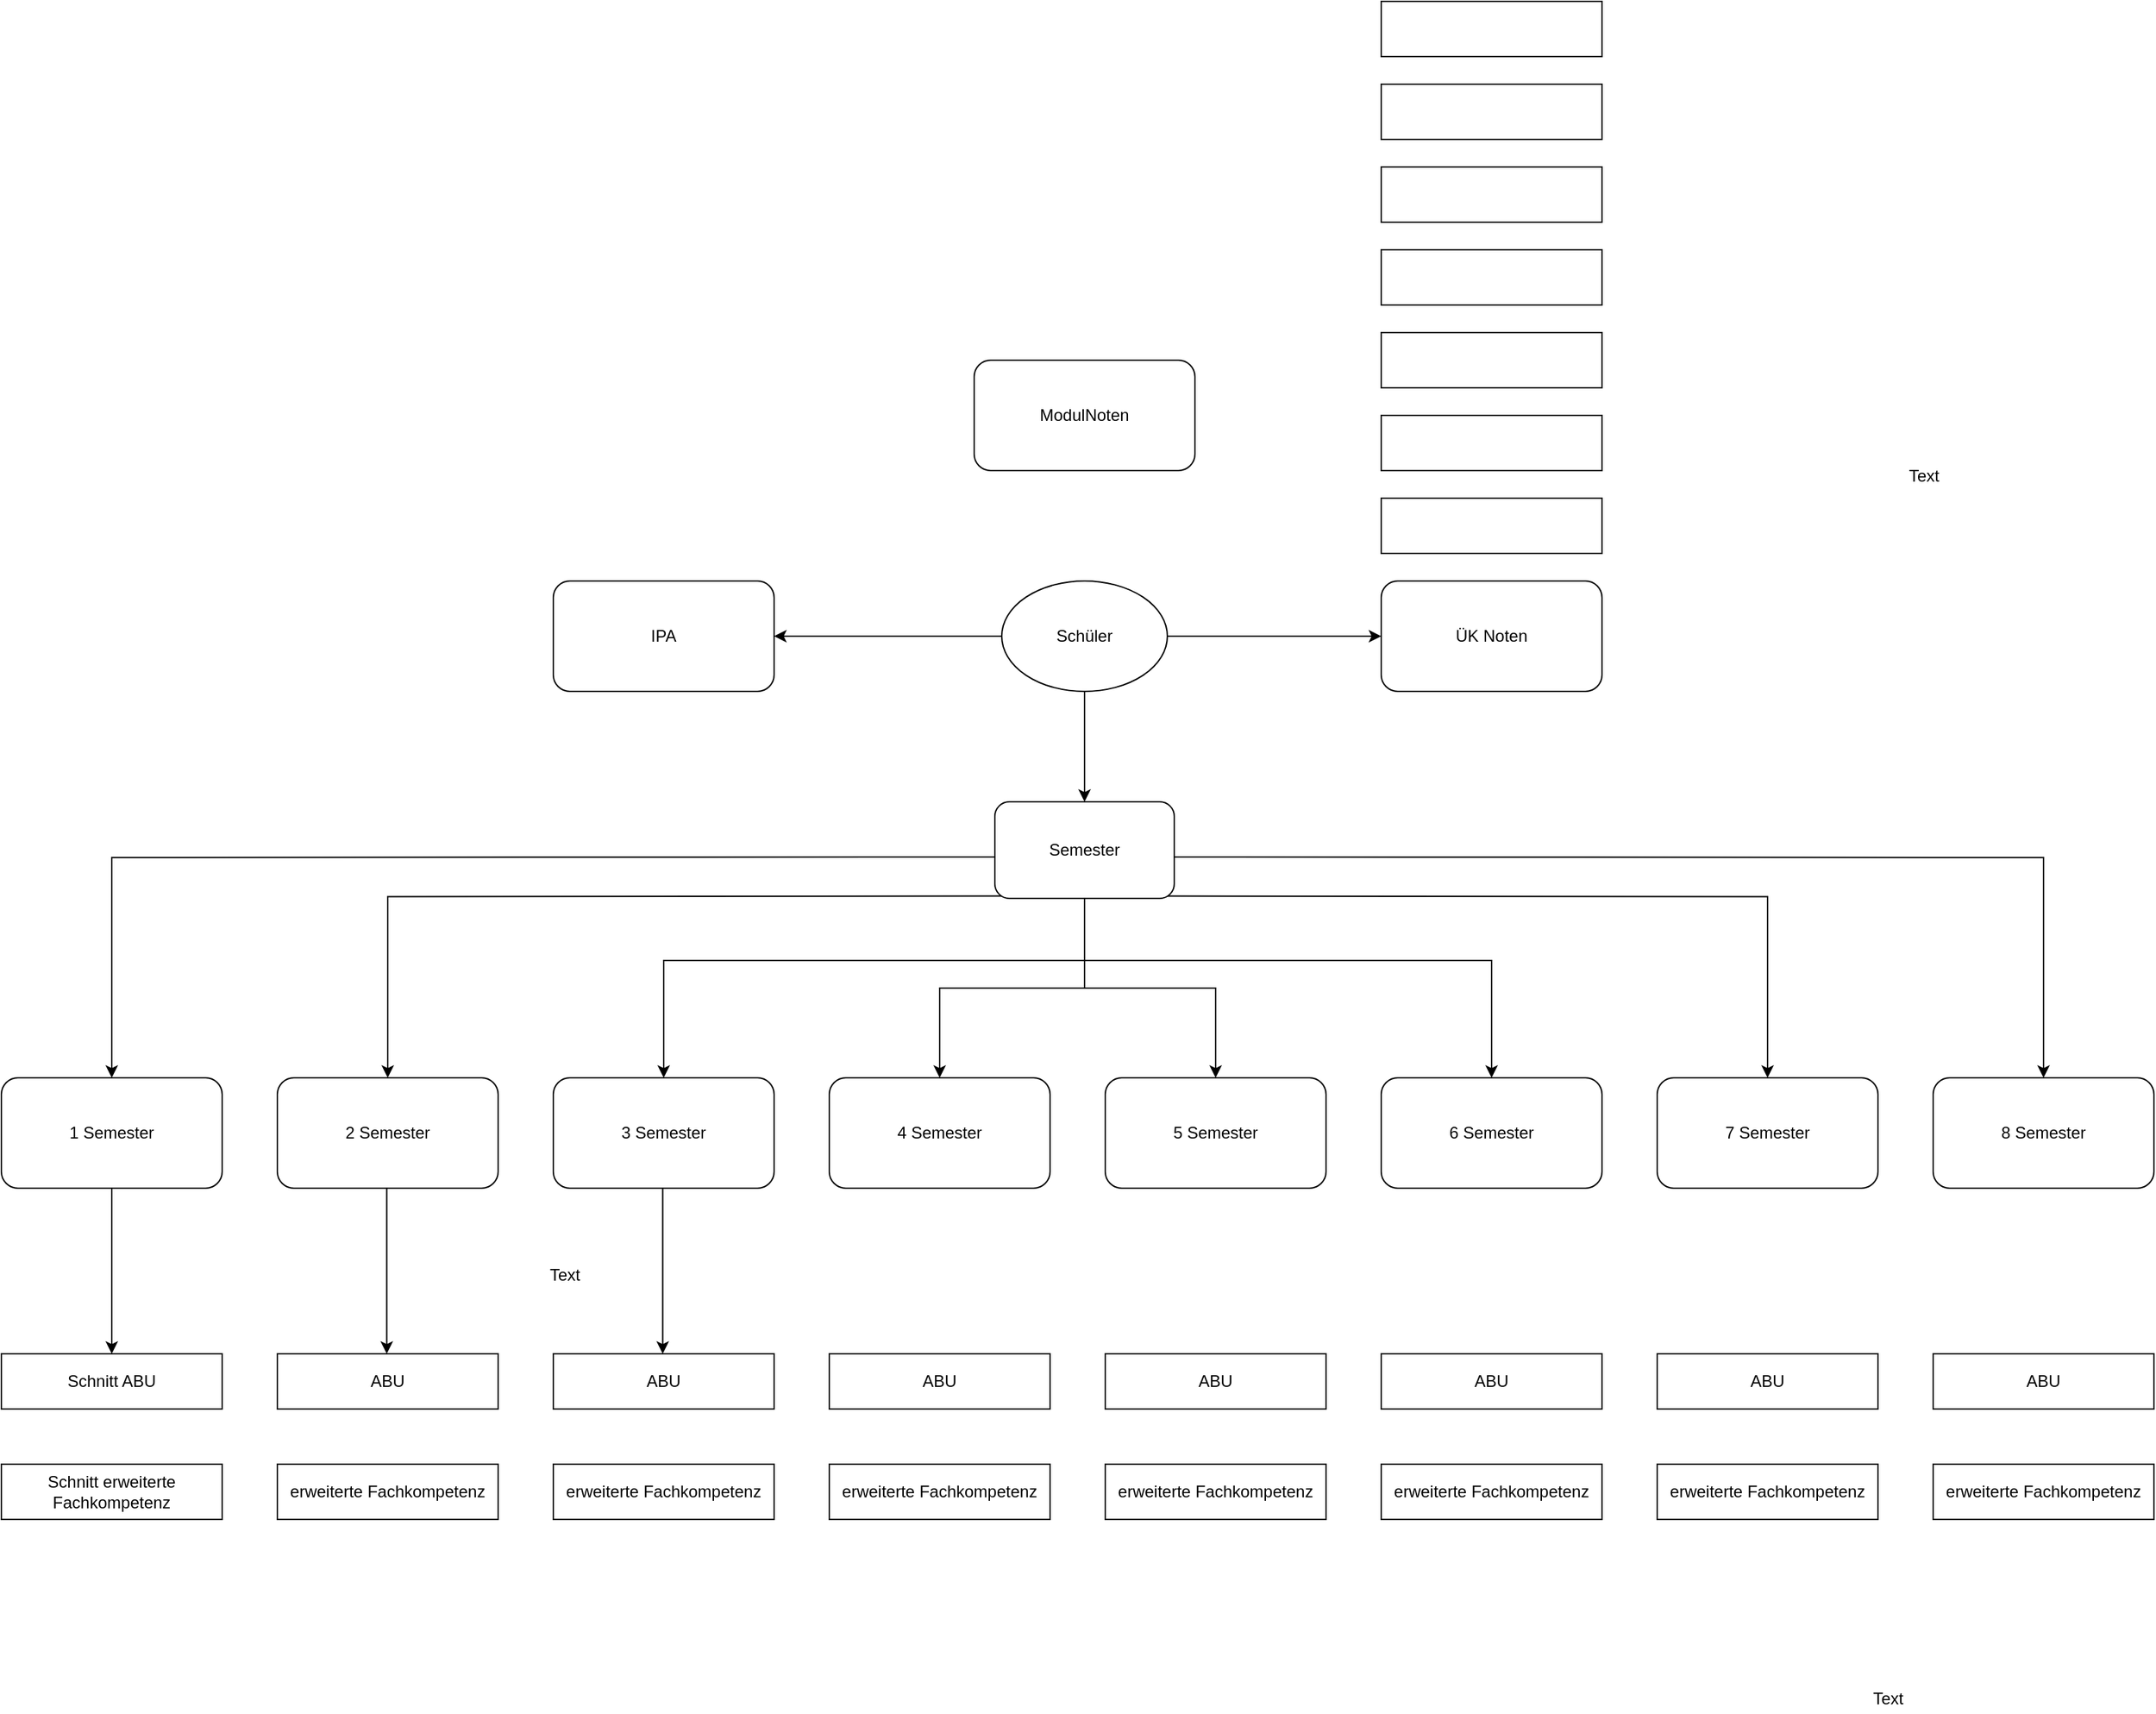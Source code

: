 <mxfile version="13.3.6" type="device"><diagram id="FA2pvbJVnhHUstmJ9Ocf" name="Page-1"><mxGraphModel dx="2708" dy="2048" grid="1" gridSize="10" guides="1" tooltips="1" connect="1" arrows="1" fold="1" page="1" pageScale="1" pageWidth="827" pageHeight="1169" math="0" shadow="0"><root><mxCell id="0"/><mxCell id="1" parent="0"/><mxCell id="WGM4-kCEjhzOVZ1KZP3T-5" value="4 Semester" style="rounded=1;whiteSpace=wrap;html=1;" vertex="1" parent="1"><mxGeometry x="200" y="480" width="160" height="80" as="geometry"/></mxCell><mxCell id="WGM4-kCEjhzOVZ1KZP3T-6" value="3 Semester" style="rounded=1;whiteSpace=wrap;html=1;" vertex="1" parent="1"><mxGeometry y="480" width="160" height="80" as="geometry"/></mxCell><mxCell id="WGM4-kCEjhzOVZ1KZP3T-99" style="edgeStyle=orthogonalEdgeStyle;rounded=0;orthogonalLoop=1;jettySize=auto;html=1;entryX=0.5;entryY=0;entryDx=0;entryDy=0;" edge="1" parent="1" source="WGM4-kCEjhzOVZ1KZP3T-7" target="WGM4-kCEjhzOVZ1KZP3T-17"><mxGeometry relative="1" as="geometry"/></mxCell><mxCell id="WGM4-kCEjhzOVZ1KZP3T-7" value="1 Semester" style="rounded=1;whiteSpace=wrap;html=1;" vertex="1" parent="1"><mxGeometry x="-400" y="480" width="160" height="80" as="geometry"/></mxCell><mxCell id="WGM4-kCEjhzOVZ1KZP3T-8" value="2 Semester" style="rounded=1;whiteSpace=wrap;html=1;" vertex="1" parent="1"><mxGeometry x="-200" y="480" width="160" height="80" as="geometry"/></mxCell><mxCell id="WGM4-kCEjhzOVZ1KZP3T-9" value="5 Semester" style="rounded=1;whiteSpace=wrap;html=1;" vertex="1" parent="1"><mxGeometry x="400" y="480" width="160" height="80" as="geometry"/></mxCell><mxCell id="WGM4-kCEjhzOVZ1KZP3T-10" value="6 Semester" style="rounded=1;whiteSpace=wrap;html=1;" vertex="1" parent="1"><mxGeometry x="600" y="480" width="160" height="80" as="geometry"/></mxCell><mxCell id="WGM4-kCEjhzOVZ1KZP3T-11" value="7 Semester" style="rounded=1;whiteSpace=wrap;html=1;" vertex="1" parent="1"><mxGeometry x="800" y="480" width="160" height="80" as="geometry"/></mxCell><mxCell id="WGM4-kCEjhzOVZ1KZP3T-12" value="8 Semester" style="rounded=1;whiteSpace=wrap;html=1;" vertex="1" parent="1"><mxGeometry x="1000" y="480" width="160" height="80" as="geometry"/></mxCell><mxCell id="WGM4-kCEjhzOVZ1KZP3T-17" value="Schnitt ABU" style="rounded=0;whiteSpace=wrap;html=1;" vertex="1" parent="1"><mxGeometry x="-400" y="680" width="160" height="40" as="geometry"/></mxCell><mxCell id="WGM4-kCEjhzOVZ1KZP3T-18" value="Schnitt erweiterte Fachkompetenz" style="rounded=0;whiteSpace=wrap;html=1;" vertex="1" parent="1"><mxGeometry x="-400" y="760" width="160" height="40" as="geometry"/></mxCell><mxCell id="WGM4-kCEjhzOVZ1KZP3T-50" style="edgeStyle=orthogonalEdgeStyle;rounded=0;orthogonalLoop=1;jettySize=auto;html=1;" edge="1" parent="1" target="WGM4-kCEjhzOVZ1KZP3T-7"><mxGeometry relative="1" as="geometry"><mxPoint x="320.0" y="319.941" as="sourcePoint"/></mxGeometry></mxCell><mxCell id="WGM4-kCEjhzOVZ1KZP3T-51" style="edgeStyle=orthogonalEdgeStyle;rounded=0;orthogonalLoop=1;jettySize=auto;html=1;exitX=0;exitY=1;exitDx=0;exitDy=0;entryX=0.5;entryY=0;entryDx=0;entryDy=0;" edge="1" parent="1" target="WGM4-kCEjhzOVZ1KZP3T-8"><mxGeometry relative="1" as="geometry"><mxPoint x="337.574" y="348.284" as="sourcePoint"/></mxGeometry></mxCell><mxCell id="WGM4-kCEjhzOVZ1KZP3T-59" style="edgeStyle=orthogonalEdgeStyle;rounded=0;orthogonalLoop=1;jettySize=auto;html=1;" edge="1" parent="1" target="WGM4-kCEjhzOVZ1KZP3T-12"><mxGeometry relative="1" as="geometry"><mxPoint x="440.0" y="319.941" as="sourcePoint"/></mxGeometry></mxCell><mxCell id="WGM4-kCEjhzOVZ1KZP3T-60" style="edgeStyle=orthogonalEdgeStyle;rounded=0;orthogonalLoop=1;jettySize=auto;html=1;exitX=1;exitY=1;exitDx=0;exitDy=0;entryX=0.5;entryY=0;entryDx=0;entryDy=0;" edge="1" parent="1" target="WGM4-kCEjhzOVZ1KZP3T-11"><mxGeometry relative="1" as="geometry"><mxPoint x="422.426" y="348.284" as="sourcePoint"/></mxGeometry></mxCell><mxCell id="WGM4-kCEjhzOVZ1KZP3T-23" value="IPA" style="rounded=1;whiteSpace=wrap;html=1;" vertex="1" parent="1"><mxGeometry y="120" width="160" height="80" as="geometry"/></mxCell><mxCell id="WGM4-kCEjhzOVZ1KZP3T-24" value="ÜK Noten" style="rounded=1;whiteSpace=wrap;html=1;" vertex="1" parent="1"><mxGeometry x="600" y="120" width="160" height="80" as="geometry"/></mxCell><mxCell id="WGM4-kCEjhzOVZ1KZP3T-26" value="ABU" style="rounded=0;whiteSpace=wrap;html=1;" vertex="1" parent="1"><mxGeometry x="-200" y="680" width="160" height="40" as="geometry"/></mxCell><mxCell id="WGM4-kCEjhzOVZ1KZP3T-27" value="erweiterte Fachkompetenz" style="rounded=0;whiteSpace=wrap;html=1;" vertex="1" parent="1"><mxGeometry x="-200" y="760" width="160" height="40" as="geometry"/></mxCell><mxCell id="WGM4-kCEjhzOVZ1KZP3T-29" value="ABU" style="rounded=0;whiteSpace=wrap;html=1;" vertex="1" parent="1"><mxGeometry y="680" width="160" height="40" as="geometry"/></mxCell><mxCell id="WGM4-kCEjhzOVZ1KZP3T-30" value="erweiterte Fachkompetenz" style="rounded=0;whiteSpace=wrap;html=1;" vertex="1" parent="1"><mxGeometry y="760" width="160" height="40" as="geometry"/></mxCell><mxCell id="WGM4-kCEjhzOVZ1KZP3T-32" value="ABU" style="rounded=0;whiteSpace=wrap;html=1;" vertex="1" parent="1"><mxGeometry x="200" y="680" width="160" height="40" as="geometry"/></mxCell><mxCell id="WGM4-kCEjhzOVZ1KZP3T-33" value="erweiterte Fachkompetenz" style="rounded=0;whiteSpace=wrap;html=1;" vertex="1" parent="1"><mxGeometry x="200" y="760" width="160" height="40" as="geometry"/></mxCell><mxCell id="WGM4-kCEjhzOVZ1KZP3T-38" value="ABU" style="rounded=0;whiteSpace=wrap;html=1;" vertex="1" parent="1"><mxGeometry x="400" y="680" width="160" height="40" as="geometry"/></mxCell><mxCell id="WGM4-kCEjhzOVZ1KZP3T-39" value="erweiterte Fachkompetenz" style="rounded=0;whiteSpace=wrap;html=1;" vertex="1" parent="1"><mxGeometry x="400" y="760" width="160" height="40" as="geometry"/></mxCell><mxCell id="WGM4-kCEjhzOVZ1KZP3T-41" value="ABU" style="rounded=0;whiteSpace=wrap;html=1;" vertex="1" parent="1"><mxGeometry x="600" y="680" width="160" height="40" as="geometry"/></mxCell><mxCell id="WGM4-kCEjhzOVZ1KZP3T-42" value="erweiterte Fachkompetenz" style="rounded=0;whiteSpace=wrap;html=1;" vertex="1" parent="1"><mxGeometry x="600" y="760" width="160" height="40" as="geometry"/></mxCell><mxCell id="WGM4-kCEjhzOVZ1KZP3T-44" value="ABU" style="rounded=0;whiteSpace=wrap;html=1;" vertex="1" parent="1"><mxGeometry x="800" y="680" width="160" height="40" as="geometry"/></mxCell><mxCell id="WGM4-kCEjhzOVZ1KZP3T-45" value="erweiterte Fachkompetenz" style="rounded=0;whiteSpace=wrap;html=1;" vertex="1" parent="1"><mxGeometry x="800" y="760" width="160" height="40" as="geometry"/></mxCell><mxCell id="WGM4-kCEjhzOVZ1KZP3T-47" value="ABU" style="rounded=0;whiteSpace=wrap;html=1;" vertex="1" parent="1"><mxGeometry x="1000" y="680" width="160" height="40" as="geometry"/></mxCell><mxCell id="WGM4-kCEjhzOVZ1KZP3T-48" value="erweiterte Fachkompetenz" style="rounded=0;whiteSpace=wrap;html=1;" vertex="1" parent="1"><mxGeometry x="1000" y="760" width="160" height="40" as="geometry"/></mxCell><mxCell id="WGM4-kCEjhzOVZ1KZP3T-49" value="Text" style="text;html=1;align=center;verticalAlign=middle;resizable=0;points=[];autosize=1;" vertex="1" parent="1"><mxGeometry x="947" y="920" width="40" height="20" as="geometry"/></mxCell><mxCell id="WGM4-kCEjhzOVZ1KZP3T-72" style="edgeStyle=orthogonalEdgeStyle;rounded=0;orthogonalLoop=1;jettySize=auto;html=1;" edge="1" parent="1" source="WGM4-kCEjhzOVZ1KZP3T-63"><mxGeometry relative="1" as="geometry"><mxPoint x="80" y="480" as="targetPoint"/><Array as="points"><mxPoint x="385" y="395"/><mxPoint x="80" y="395"/><mxPoint x="80" y="480"/></Array></mxGeometry></mxCell><mxCell id="WGM4-kCEjhzOVZ1KZP3T-79" style="edgeStyle=orthogonalEdgeStyle;rounded=0;orthogonalLoop=1;jettySize=auto;html=1;entryX=0.5;entryY=0;entryDx=0;entryDy=0;" edge="1" parent="1" source="WGM4-kCEjhzOVZ1KZP3T-63" target="WGM4-kCEjhzOVZ1KZP3T-10"><mxGeometry relative="1" as="geometry"><mxPoint x="440" y="440" as="targetPoint"/><Array as="points"><mxPoint x="385" y="395"/><mxPoint x="680" y="395"/></Array></mxGeometry></mxCell><mxCell id="WGM4-kCEjhzOVZ1KZP3T-80" style="edgeStyle=orthogonalEdgeStyle;rounded=0;orthogonalLoop=1;jettySize=auto;html=1;entryX=0.5;entryY=0;entryDx=0;entryDy=0;" edge="1" parent="1" source="WGM4-kCEjhzOVZ1KZP3T-63" target="WGM4-kCEjhzOVZ1KZP3T-5"><mxGeometry relative="1" as="geometry"/></mxCell><mxCell id="WGM4-kCEjhzOVZ1KZP3T-81" style="edgeStyle=orthogonalEdgeStyle;rounded=0;orthogonalLoop=1;jettySize=auto;html=1;" edge="1" parent="1" source="WGM4-kCEjhzOVZ1KZP3T-63" target="WGM4-kCEjhzOVZ1KZP3T-9"><mxGeometry relative="1" as="geometry"/></mxCell><mxCell id="WGM4-kCEjhzOVZ1KZP3T-63" value="Semester" style="rounded=1;whiteSpace=wrap;html=1;" vertex="1" parent="1"><mxGeometry x="320" y="280" width="130" height="70" as="geometry"/></mxCell><mxCell id="WGM4-kCEjhzOVZ1KZP3T-67" style="edgeStyle=orthogonalEdgeStyle;rounded=0;orthogonalLoop=1;jettySize=auto;html=1;exitX=1;exitY=0.5;exitDx=0;exitDy=0;" edge="1" parent="1" source="WGM4-kCEjhzOVZ1KZP3T-66" target="WGM4-kCEjhzOVZ1KZP3T-24"><mxGeometry relative="1" as="geometry"/></mxCell><mxCell id="WGM4-kCEjhzOVZ1KZP3T-69" value="" style="edgeStyle=orthogonalEdgeStyle;rounded=0;orthogonalLoop=1;jettySize=auto;html=1;entryX=1;entryY=0.5;entryDx=0;entryDy=0;" edge="1" parent="1" source="WGM4-kCEjhzOVZ1KZP3T-66" target="WGM4-kCEjhzOVZ1KZP3T-23"><mxGeometry relative="1" as="geometry"><mxPoint x="245" y="160.0" as="targetPoint"/></mxGeometry></mxCell><mxCell id="WGM4-kCEjhzOVZ1KZP3T-70" value="" style="edgeStyle=orthogonalEdgeStyle;rounded=0;orthogonalLoop=1;jettySize=auto;html=1;" edge="1" parent="1" source="WGM4-kCEjhzOVZ1KZP3T-66" target="WGM4-kCEjhzOVZ1KZP3T-63"><mxGeometry relative="1" as="geometry"><Array as="points"><mxPoint x="385" y="270"/><mxPoint x="385" y="270"/></Array></mxGeometry></mxCell><mxCell id="WGM4-kCEjhzOVZ1KZP3T-66" value="Schüler" style="ellipse;whiteSpace=wrap;html=1;" vertex="1" parent="1"><mxGeometry x="325" y="120" width="120" height="80" as="geometry"/></mxCell><mxCell id="WGM4-kCEjhzOVZ1KZP3T-82" value="" style="rounded=0;whiteSpace=wrap;html=1;" vertex="1" parent="1"><mxGeometry x="600" y="60" width="160" height="40" as="geometry"/></mxCell><mxCell id="WGM4-kCEjhzOVZ1KZP3T-83" value="" style="rounded=0;whiteSpace=wrap;html=1;" vertex="1" parent="1"><mxGeometry x="600" width="160" height="40" as="geometry"/></mxCell><mxCell id="WGM4-kCEjhzOVZ1KZP3T-84" value="" style="rounded=0;whiteSpace=wrap;html=1;" vertex="1" parent="1"><mxGeometry x="600" y="-60" width="160" height="40" as="geometry"/></mxCell><mxCell id="WGM4-kCEjhzOVZ1KZP3T-85" value="" style="rounded=0;whiteSpace=wrap;html=1;" vertex="1" parent="1"><mxGeometry x="600" y="-120" width="160" height="40" as="geometry"/></mxCell><mxCell id="WGM4-kCEjhzOVZ1KZP3T-86" value="" style="rounded=0;whiteSpace=wrap;html=1;" vertex="1" parent="1"><mxGeometry x="600" y="-180" width="160" height="40" as="geometry"/></mxCell><mxCell id="WGM4-kCEjhzOVZ1KZP3T-87" value="" style="rounded=0;whiteSpace=wrap;html=1;" vertex="1" parent="1"><mxGeometry x="600" y="-240" width="160" height="40" as="geometry"/></mxCell><mxCell id="WGM4-kCEjhzOVZ1KZP3T-88" value="" style="rounded=0;whiteSpace=wrap;html=1;" vertex="1" parent="1"><mxGeometry x="600" y="-300" width="160" height="40" as="geometry"/></mxCell><mxCell id="WGM4-kCEjhzOVZ1KZP3T-95" value="Text" style="text;html=1;align=center;verticalAlign=middle;resizable=0;points=[];autosize=1;" vertex="1" parent="1"><mxGeometry x="973" y="34" width="40" height="20" as="geometry"/></mxCell><mxCell id="WGM4-kCEjhzOVZ1KZP3T-100" style="edgeStyle=orthogonalEdgeStyle;rounded=0;orthogonalLoop=1;jettySize=auto;html=1;entryX=0.5;entryY=0;entryDx=0;entryDy=0;" edge="1" parent="1"><mxGeometry relative="1" as="geometry"><mxPoint x="-120.71" y="560" as="sourcePoint"/><mxPoint x="-120.71" y="680" as="targetPoint"/></mxGeometry></mxCell><mxCell id="WGM4-kCEjhzOVZ1KZP3T-101" style="edgeStyle=orthogonalEdgeStyle;rounded=0;orthogonalLoop=1;jettySize=auto;html=1;entryX=0.5;entryY=0;entryDx=0;entryDy=0;" edge="1" parent="1"><mxGeometry relative="1" as="geometry"><mxPoint x="79.29" y="560" as="sourcePoint"/><mxPoint x="79.29" y="680" as="targetPoint"/></mxGeometry></mxCell><mxCell id="WGM4-kCEjhzOVZ1KZP3T-102" value="Text" style="text;html=1;align=center;verticalAlign=middle;resizable=0;points=[];autosize=1;" vertex="1" parent="1"><mxGeometry x="-12" y="613" width="40" height="20" as="geometry"/></mxCell><mxCell id="WGM4-kCEjhzOVZ1KZP3T-103" value="ModulNoten" style="rounded=1;whiteSpace=wrap;html=1;" vertex="1" parent="1"><mxGeometry x="305" y="-40" width="160" height="80" as="geometry"/></mxCell></root></mxGraphModel></diagram></mxfile>